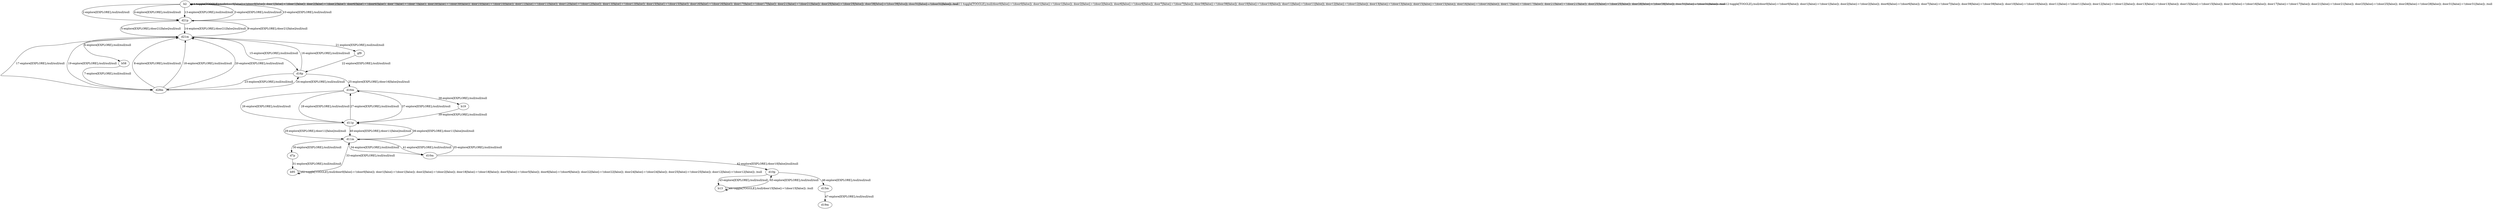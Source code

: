 # Total number of goals covered by this test: 1
# b13 --> b13

digraph g {
"b2" -> "b2" [label = "1-toggle[TOGGLE];/null/door0[false]:=!(door0[false]); door1[false]:=!(door1[false]); door2[false]:=!(door2[false]); door6[false]:=!(door6[false]); door7[false]:=!(door7[false]); door39[false]:=!(door39[false]); door10[false]:=!(door10[false]); door11[false]:=!(door11[false]); door12[false]:=!(door12[false]); door13[false]:=!(door13[false]); door15[false]:=!(door15[false]); door16[false]:=!(door16[false]); door17[false]:=!(door17[false]); door21[false]:=!(door21[false]); door25[false]:=!(door25[false]); door28[false]:=!(door28[false]); door31[false]:=!(door31[false]); /null"];
"b2" -> "d21p" [label = "2-explore[EXPLORE];/null/null/null"];
"d21p" -> "b2" [label = "3-explore[EXPLORE];/null/null/null"];
"b2" -> "d21p" [label = "4-explore[EXPLORE];/null/null/null"];
"d21p" -> "d21m" [label = "5-explore[EXPLORE];/door21[false]/null/null"];
"d21m" -> "b58" [label = "6-explore[EXPLORE];/null/null/null"];
"b58" -> "d28m" [label = "7-explore[EXPLORE];/null/null/null"];
"d28m" -> "d21m" [label = "8-explore[EXPLORE];/null/null/null"];
"d21m" -> "d21p" [label = "9-explore[EXPLORE];/door21[false]/null/null"];
"d21p" -> "b2" [label = "10-explore[EXPLORE];/null/null/null"];
"b2" -> "b2" [label = "11-toggle[TOGGLE];/null/door0[false]:=!(door0[false]); door1[false]:=!(door1[false]); door2[false]:=!(door2[false]); door6[false]:=!(door6[false]); door7[false]:=!(door7[false]); door39[false]:=!(door39[false]); door10[false]:=!(door10[false]); door11[false]:=!(door11[false]); door12[false]:=!(door12[false]); door13[false]:=!(door13[false]); door15[false]:=!(door15[false]); door16[false]:=!(door16[false]); door17[false]:=!(door17[false]); door21[false]:=!(door21[false]); door25[false]:=!(door25[false]); door28[false]:=!(door28[false]); door31[false]:=!(door31[false]); /null"];
"b2" -> "b2" [label = "12-toggle[TOGGLE];/null/door0[false]:=!(door0[false]); door1[false]:=!(door1[false]); door2[false]:=!(door2[false]); door6[false]:=!(door6[false]); door7[false]:=!(door7[false]); door39[false]:=!(door39[false]); door10[false]:=!(door10[false]); door11[false]:=!(door11[false]); door12[false]:=!(door12[false]); door13[false]:=!(door13[false]); door15[false]:=!(door15[false]); door16[false]:=!(door16[false]); door17[false]:=!(door17[false]); door21[false]:=!(door21[false]); door25[false]:=!(door25[false]); door28[false]:=!(door28[false]); door31[false]:=!(door31[false]); /null"];
"b2" -> "d21p" [label = "13-explore[EXPLORE];/null/null/null"];
"d21p" -> "d21m" [label = "14-explore[EXPLORE];/door21[false]/null/null"];
"d21m" -> "d16p" [label = "15-explore[EXPLORE];/null/null/null"];
"d16p" -> "d21m" [label = "16-explore[EXPLORE];/null/null/null"];
"d21m" -> "d28m" [label = "17-explore[EXPLORE];/null/null/null"];
"d28m" -> "d21m" [label = "18-explore[EXPLORE];/null/null/null"];
"d21m" -> "d28m" [label = "19-explore[EXPLORE];/null/null/null"];
"d28m" -> "d21m" [label = "20-explore[EXPLORE];/null/null/null"];
"d21m" -> "gf9" [label = "21-explore[EXPLORE];/null/null/null"];
"gf9" -> "d16p" [label = "22-explore[EXPLORE];/null/null/null"];
"d16p" -> "d28m" [label = "23-explore[EXPLORE];/null/null/null"];
"d28m" -> "d16p" [label = "24-explore[EXPLORE];/null/null/null"];
"d16p" -> "d16m" [label = "25-explore[EXPLORE];/door16[false]/null/null"];
"d16m" -> "d11p" [label = "26-explore[EXPLORE];/null/null/null"];
"d11p" -> "d16m" [label = "27-explore[EXPLORE];/null/null/null"];
"d16m" -> "d11p" [label = "28-explore[EXPLORE];/null/null/null"];
"d11p" -> "d11m" [label = "29-explore[EXPLORE];/door11[false]/null/null"];
"d11m" -> "d7p" [label = "30-explore[EXPLORE];/null/null/null"];
"d7p" -> "b95" [label = "31-explore[EXPLORE];/null/null/null"];
"b95" -> "b95" [label = "32-toggle[TOGGLE];/null/door0[false]:=!(door0[false]); door1[false]:=!(door1[false]); door2[false]:=!(door2[false]); door18[false]:=!(door18[false]); door5[false]:=!(door5[false]); door6[false]:=!(door6[false]); door22[false]:=!(door22[false]); door24[false]:=!(door24[false]); door25[false]:=!(door25[false]); door12[false]:=!(door12[false]); /null"];
"b95" -> "d11m" [label = "33-explore[EXPLORE];/null/null/null"];
"d11m" -> "d10m" [label = "34-explore[EXPLORE];/null/null/null"];
"d10m" -> "d11m" [label = "35-explore[EXPLORE];/null/null/null"];
"d11m" -> "d11p" [label = "36-explore[EXPLORE];/door11[false]/null/null"];
"d11p" -> "d16m" [label = "37-explore[EXPLORE];/null/null/null"];
"d16m" -> "b19" [label = "38-explore[EXPLORE];/null/null/null"];
"b19" -> "d11p" [label = "39-explore[EXPLORE];/null/null/null"];
"d11p" -> "d11m" [label = "40-explore[EXPLORE];/door11[false]/null/null"];
"d11m" -> "d10m" [label = "41-explore[EXPLORE];/null/null/null"];
"d10m" -> "d10p" [label = "42-explore[EXPLORE];/door10[false]/null/null"];
"d10p" -> "b13" [label = "43-explore[EXPLORE];/null/null/null"];
"b13" -> "b13" [label = "44-toggle[TOGGLE];/null/door15[false]:=!(door15[false]); /null"];
"b13" -> "d10p" [label = "45-explore[EXPLORE];/null/null/null"];
"d10p" -> "d15m" [label = "46-explore[EXPLORE];/null/null/null"];
"d15m" -> "d19m" [label = "47-explore[EXPLORE];/null/null/null"];
}